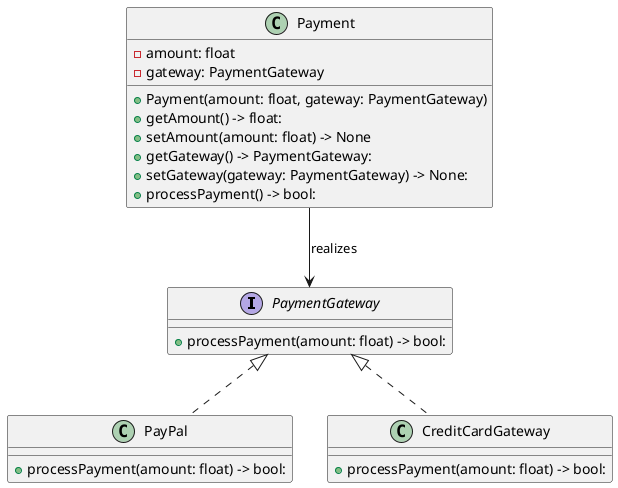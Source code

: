 @startuml realization
interface PaymentGateway {
  +processPayment(amount: float) -> bool:
}

class PayPal implements PaymentGateway {
  +processPayment(amount: float) -> bool:
}

class CreditCardGateway implements PaymentGateway {
  +processPayment(amount: float) -> bool:
}

class Payment {
  -amount: float
  -gateway: PaymentGateway
  +Payment(amount: float, gateway: PaymentGateway)
  +getAmount() -> float:
  +setAmount(amount: float) -> None
  +getGateway() -> PaymentGateway:
  +setGateway(gateway: PaymentGateway) -> None:
  +processPayment() -> bool:
}

Payment --> PaymentGateway : realizes

@enduml
